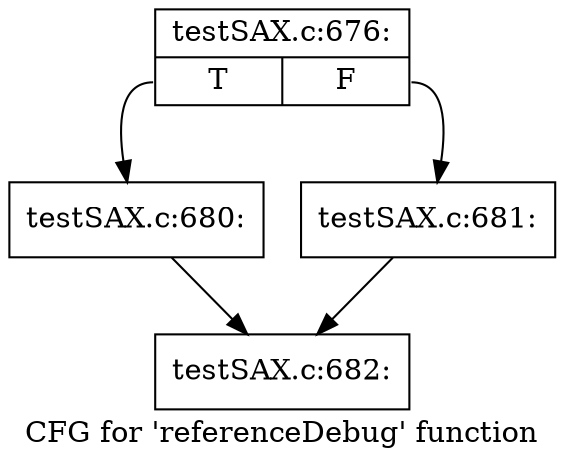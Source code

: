 digraph "CFG for 'referenceDebug' function" {
	label="CFG for 'referenceDebug' function";

	Node0x5631700 [shape=record,label="{testSAX.c:676:|{<s0>T|<s1>F}}"];
	Node0x5631700:s0 -> Node0x5631bc0;
	Node0x5631700:s1 -> Node0x5631c10;
	Node0x5631bc0 [shape=record,label="{testSAX.c:680:}"];
	Node0x5631bc0 -> Node0x56327d0;
	Node0x5631c10 [shape=record,label="{testSAX.c:681:}"];
	Node0x5631c10 -> Node0x56327d0;
	Node0x56327d0 [shape=record,label="{testSAX.c:682:}"];
}
